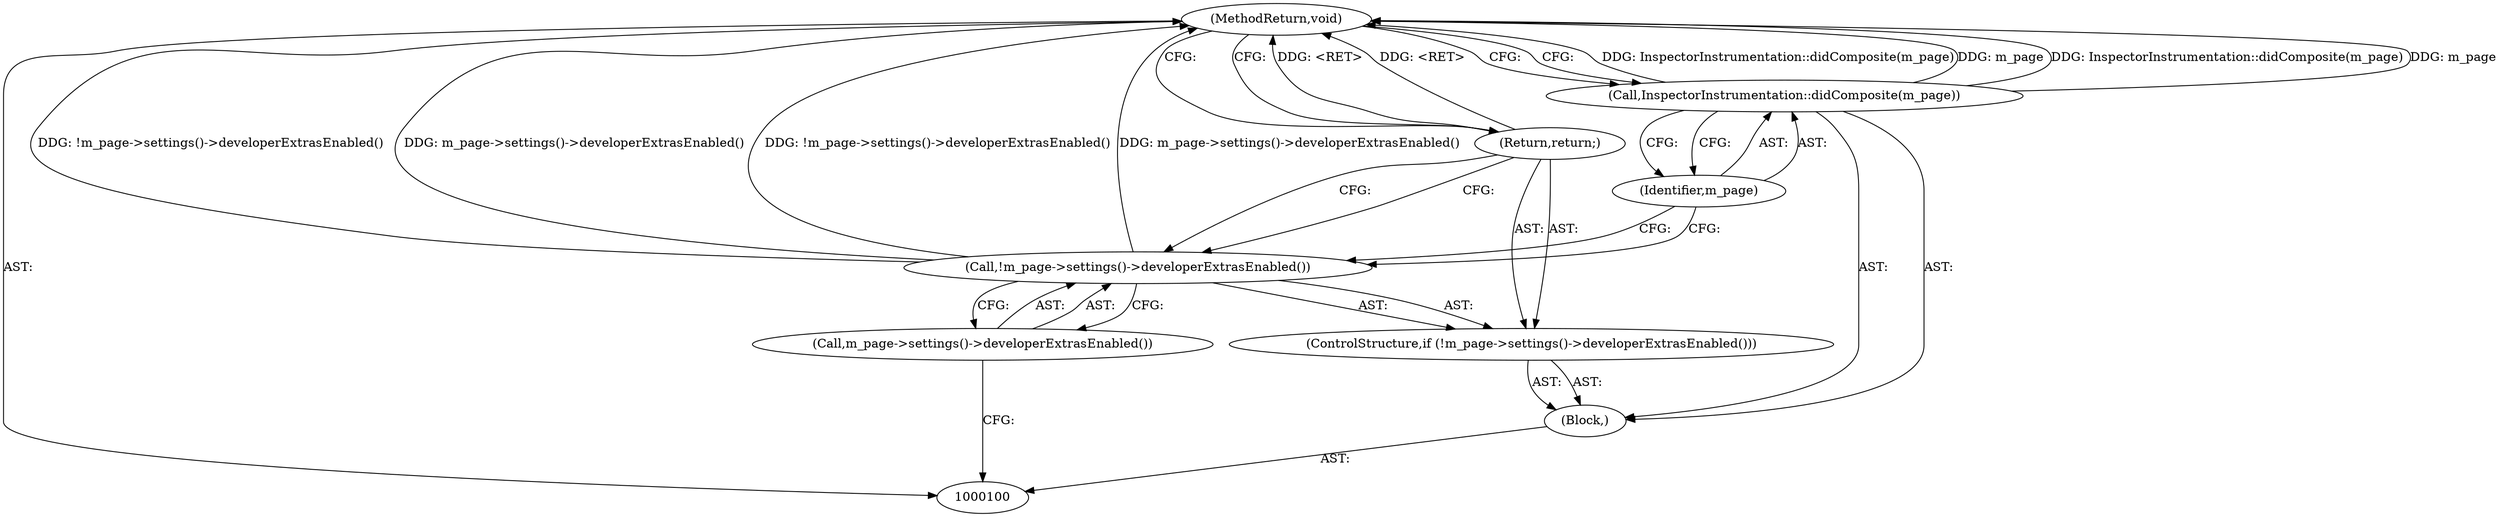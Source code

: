 digraph "1_Chrome_aa0e1ed74972a619072341b6409dc5cacd2418aa" {
"1000108" [label="(MethodReturn,void)"];
"1000101" [label="(Block,)"];
"1000104" [label="(Call,m_page->settings()->developerExtrasEnabled())"];
"1000102" [label="(ControlStructure,if (!m_page->settings()->developerExtrasEnabled()))"];
"1000103" [label="(Call,!m_page->settings()->developerExtrasEnabled())"];
"1000105" [label="(Return,return;)"];
"1000106" [label="(Call,InspectorInstrumentation::didComposite(m_page))"];
"1000107" [label="(Identifier,m_page)"];
"1000108" -> "1000100"  [label="AST: "];
"1000108" -> "1000105"  [label="CFG: "];
"1000108" -> "1000106"  [label="CFG: "];
"1000103" -> "1000108"  [label="DDG: !m_page->settings()->developerExtrasEnabled()"];
"1000103" -> "1000108"  [label="DDG: m_page->settings()->developerExtrasEnabled()"];
"1000106" -> "1000108"  [label="DDG: InspectorInstrumentation::didComposite(m_page)"];
"1000106" -> "1000108"  [label="DDG: m_page"];
"1000105" -> "1000108"  [label="DDG: <RET>"];
"1000101" -> "1000100"  [label="AST: "];
"1000102" -> "1000101"  [label="AST: "];
"1000106" -> "1000101"  [label="AST: "];
"1000104" -> "1000103"  [label="AST: "];
"1000104" -> "1000100"  [label="CFG: "];
"1000103" -> "1000104"  [label="CFG: "];
"1000102" -> "1000101"  [label="AST: "];
"1000103" -> "1000102"  [label="AST: "];
"1000105" -> "1000102"  [label="AST: "];
"1000103" -> "1000102"  [label="AST: "];
"1000103" -> "1000104"  [label="CFG: "];
"1000104" -> "1000103"  [label="AST: "];
"1000105" -> "1000103"  [label="CFG: "];
"1000107" -> "1000103"  [label="CFG: "];
"1000103" -> "1000108"  [label="DDG: !m_page->settings()->developerExtrasEnabled()"];
"1000103" -> "1000108"  [label="DDG: m_page->settings()->developerExtrasEnabled()"];
"1000105" -> "1000102"  [label="AST: "];
"1000105" -> "1000103"  [label="CFG: "];
"1000108" -> "1000105"  [label="CFG: "];
"1000105" -> "1000108"  [label="DDG: <RET>"];
"1000106" -> "1000101"  [label="AST: "];
"1000106" -> "1000107"  [label="CFG: "];
"1000107" -> "1000106"  [label="AST: "];
"1000108" -> "1000106"  [label="CFG: "];
"1000106" -> "1000108"  [label="DDG: InspectorInstrumentation::didComposite(m_page)"];
"1000106" -> "1000108"  [label="DDG: m_page"];
"1000107" -> "1000106"  [label="AST: "];
"1000107" -> "1000103"  [label="CFG: "];
"1000106" -> "1000107"  [label="CFG: "];
}

